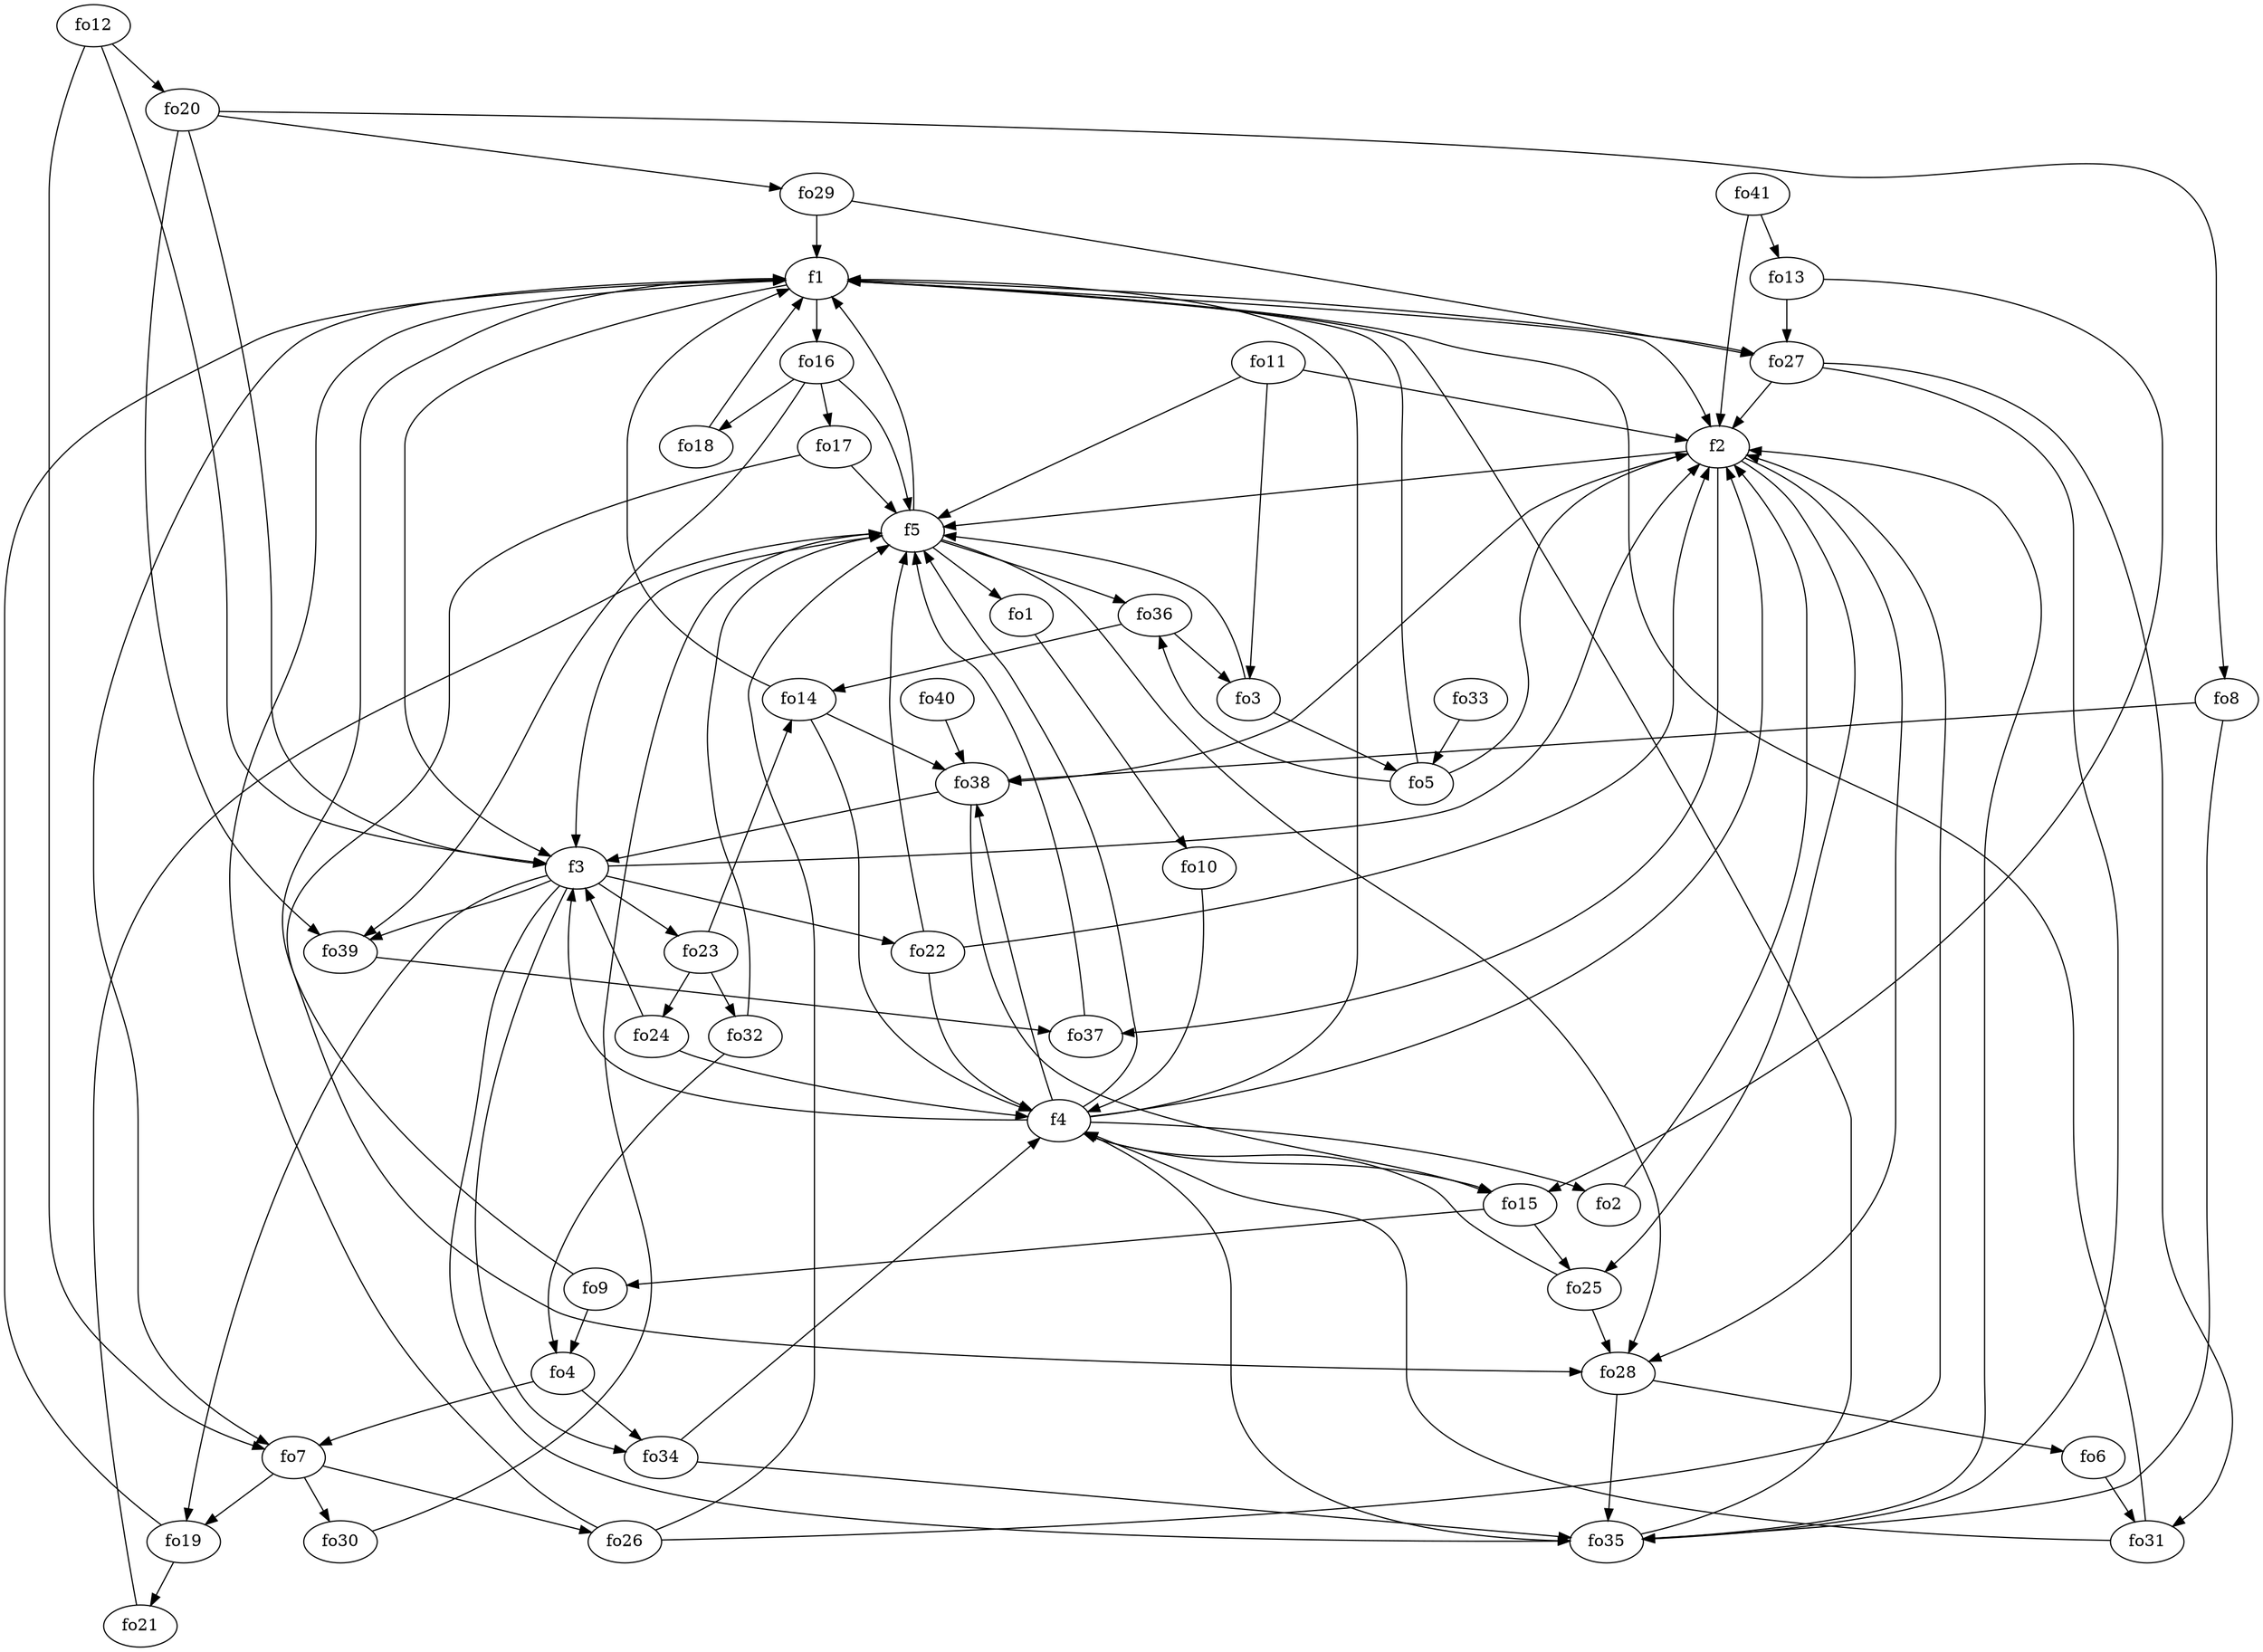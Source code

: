 strict digraph  {
f1;
f2;
f3;
f4;
f5;
fo1;
fo2;
fo3;
fo4;
fo5;
fo6;
fo7;
fo8;
fo9;
fo10;
fo11;
fo12;
fo13;
fo14;
fo15;
fo16;
fo17;
fo18;
fo19;
fo20;
fo21;
fo22;
fo23;
fo24;
fo25;
fo26;
fo27;
fo28;
fo29;
fo30;
fo31;
fo32;
fo33;
fo34;
fo35;
fo36;
fo37;
fo38;
fo39;
fo40;
fo41;
f1 -> f3  [weight=2];
f1 -> fo27  [weight=2];
f1 -> f2  [weight=2];
f1 -> fo7  [weight=2];
f1 -> fo16  [weight=2];
f2 -> fo38  [weight=2];
f2 -> f5  [weight=2];
f2 -> fo37  [weight=2];
f2 -> fo28  [weight=2];
f2 -> fo25  [weight=2];
f3 -> fo34  [weight=2];
f3 -> f2  [weight=2];
f3 -> fo23  [weight=2];
f3 -> fo22  [weight=2];
f3 -> fo19  [weight=2];
f3 -> fo39  [weight=2];
f3 -> fo35  [weight=2];
f4 -> f2  [weight=2];
f4 -> f5  [weight=2];
f4 -> fo15  [weight=2];
f4 -> fo2  [weight=2];
f4 -> f3  [weight=2];
f4 -> fo38  [weight=2];
f4 -> f1  [weight=2];
f4 -> fo35  [weight=2];
f5 -> fo28  [weight=2];
f5 -> fo1  [weight=2];
f5 -> f3  [weight=2];
f5 -> fo36  [weight=2];
f5 -> f1  [weight=2];
fo1 -> fo10  [weight=2];
fo2 -> f2  [weight=2];
fo3 -> fo5  [weight=2];
fo3 -> f5  [weight=2];
fo4 -> fo7  [weight=2];
fo4 -> fo34  [weight=2];
fo5 -> f1  [weight=2];
fo5 -> fo36  [weight=2];
fo5 -> f2  [weight=2];
fo6 -> fo31  [weight=2];
fo7 -> fo30  [weight=2];
fo7 -> fo19  [weight=2];
fo7 -> fo26  [weight=2];
fo8 -> fo35  [weight=2];
fo8 -> fo38  [weight=2];
fo9 -> fo4  [weight=2];
fo9 -> f1  [weight=2];
fo10 -> f4  [weight=2];
fo11 -> f2  [weight=2];
fo11 -> fo3  [weight=2];
fo11 -> f5  [weight=2];
fo12 -> fo7  [weight=2];
fo12 -> fo20  [weight=2];
fo12 -> f3  [weight=2];
fo13 -> fo27  [weight=2];
fo13 -> fo15  [weight=2];
fo14 -> f1  [weight=2];
fo14 -> fo38  [weight=2];
fo14 -> f4  [weight=2];
fo15 -> fo25  [weight=2];
fo15 -> fo9  [weight=2];
fo16 -> fo17  [weight=2];
fo16 -> fo18  [weight=2];
fo16 -> fo39  [weight=2];
fo16 -> f5  [weight=2];
fo17 -> fo28  [weight=2];
fo17 -> f5  [weight=2];
fo18 -> f1  [weight=2];
fo19 -> fo21  [weight=2];
fo19 -> f1  [weight=2];
fo20 -> fo8  [weight=2];
fo20 -> fo39  [weight=2];
fo20 -> f3  [weight=2];
fo20 -> fo29  [weight=2];
fo21 -> f5  [weight=2];
fo22 -> f2  [weight=2];
fo22 -> f5  [weight=2];
fo22 -> f4  [weight=2];
fo23 -> fo32  [weight=2];
fo23 -> fo14  [weight=2];
fo23 -> fo24  [weight=2];
fo24 -> f3  [weight=2];
fo24 -> f4  [weight=2];
fo25 -> f4  [weight=2];
fo25 -> fo28  [weight=2];
fo26 -> f1  [weight=2];
fo26 -> f5  [weight=2];
fo26 -> f2  [weight=2];
fo27 -> fo31  [weight=2];
fo27 -> f2  [weight=2];
fo27 -> fo35  [weight=2];
fo28 -> fo6  [weight=2];
fo28 -> fo35  [weight=2];
fo29 -> fo27  [weight=2];
fo29 -> f1  [weight=2];
fo30 -> f5  [weight=2];
fo31 -> f1  [weight=2];
fo31 -> f4  [weight=2];
fo32 -> fo4  [weight=2];
fo32 -> f5  [weight=2];
fo33 -> fo5  [weight=2];
fo34 -> f4  [weight=2];
fo34 -> fo35  [weight=2];
fo35 -> f2  [weight=2];
fo35 -> f1  [weight=2];
fo36 -> fo14  [weight=2];
fo36 -> fo3  [weight=2];
fo37 -> f5  [weight=2];
fo38 -> f3  [weight=2];
fo38 -> fo15  [weight=2];
fo39 -> fo37  [weight=2];
fo40 -> fo38  [weight=2];
fo41 -> fo13  [weight=2];
fo41 -> f2  [weight=2];
}
